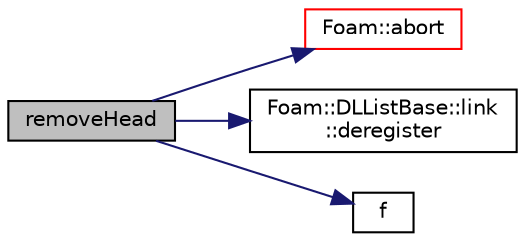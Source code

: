 digraph "removeHead"
{
  bgcolor="transparent";
  edge [fontname="Helvetica",fontsize="10",labelfontname="Helvetica",labelfontsize="10"];
  node [fontname="Helvetica",fontsize="10",shape=record];
  rankdir="LR";
  Node216 [label="removeHead",height=0.2,width=0.4,color="black", fillcolor="grey75", style="filled", fontcolor="black"];
  Node216 -> Node217 [color="midnightblue",fontsize="10",style="solid",fontname="Helvetica"];
  Node217 [label="Foam::abort",height=0.2,width=0.4,color="red",URL="$a21851.html#a447107a607d03e417307c203fa5fb44b"];
  Node216 -> Node262 [color="midnightblue",fontsize="10",style="solid",fontname="Helvetica"];
  Node262 [label="Foam::DLListBase::link\l::deregister",height=0.2,width=0.4,color="black",URL="$a26953.html#afa540b4103a70fb710d8dc04601a2c1e",tooltip="Deregister the link after removal. "];
  Node216 -> Node263 [color="midnightblue",fontsize="10",style="solid",fontname="Helvetica"];
  Node263 [label="f",height=0.2,width=0.4,color="black",URL="$a18335.html#a888be93833ac7a23170555c69c690288"];
}
